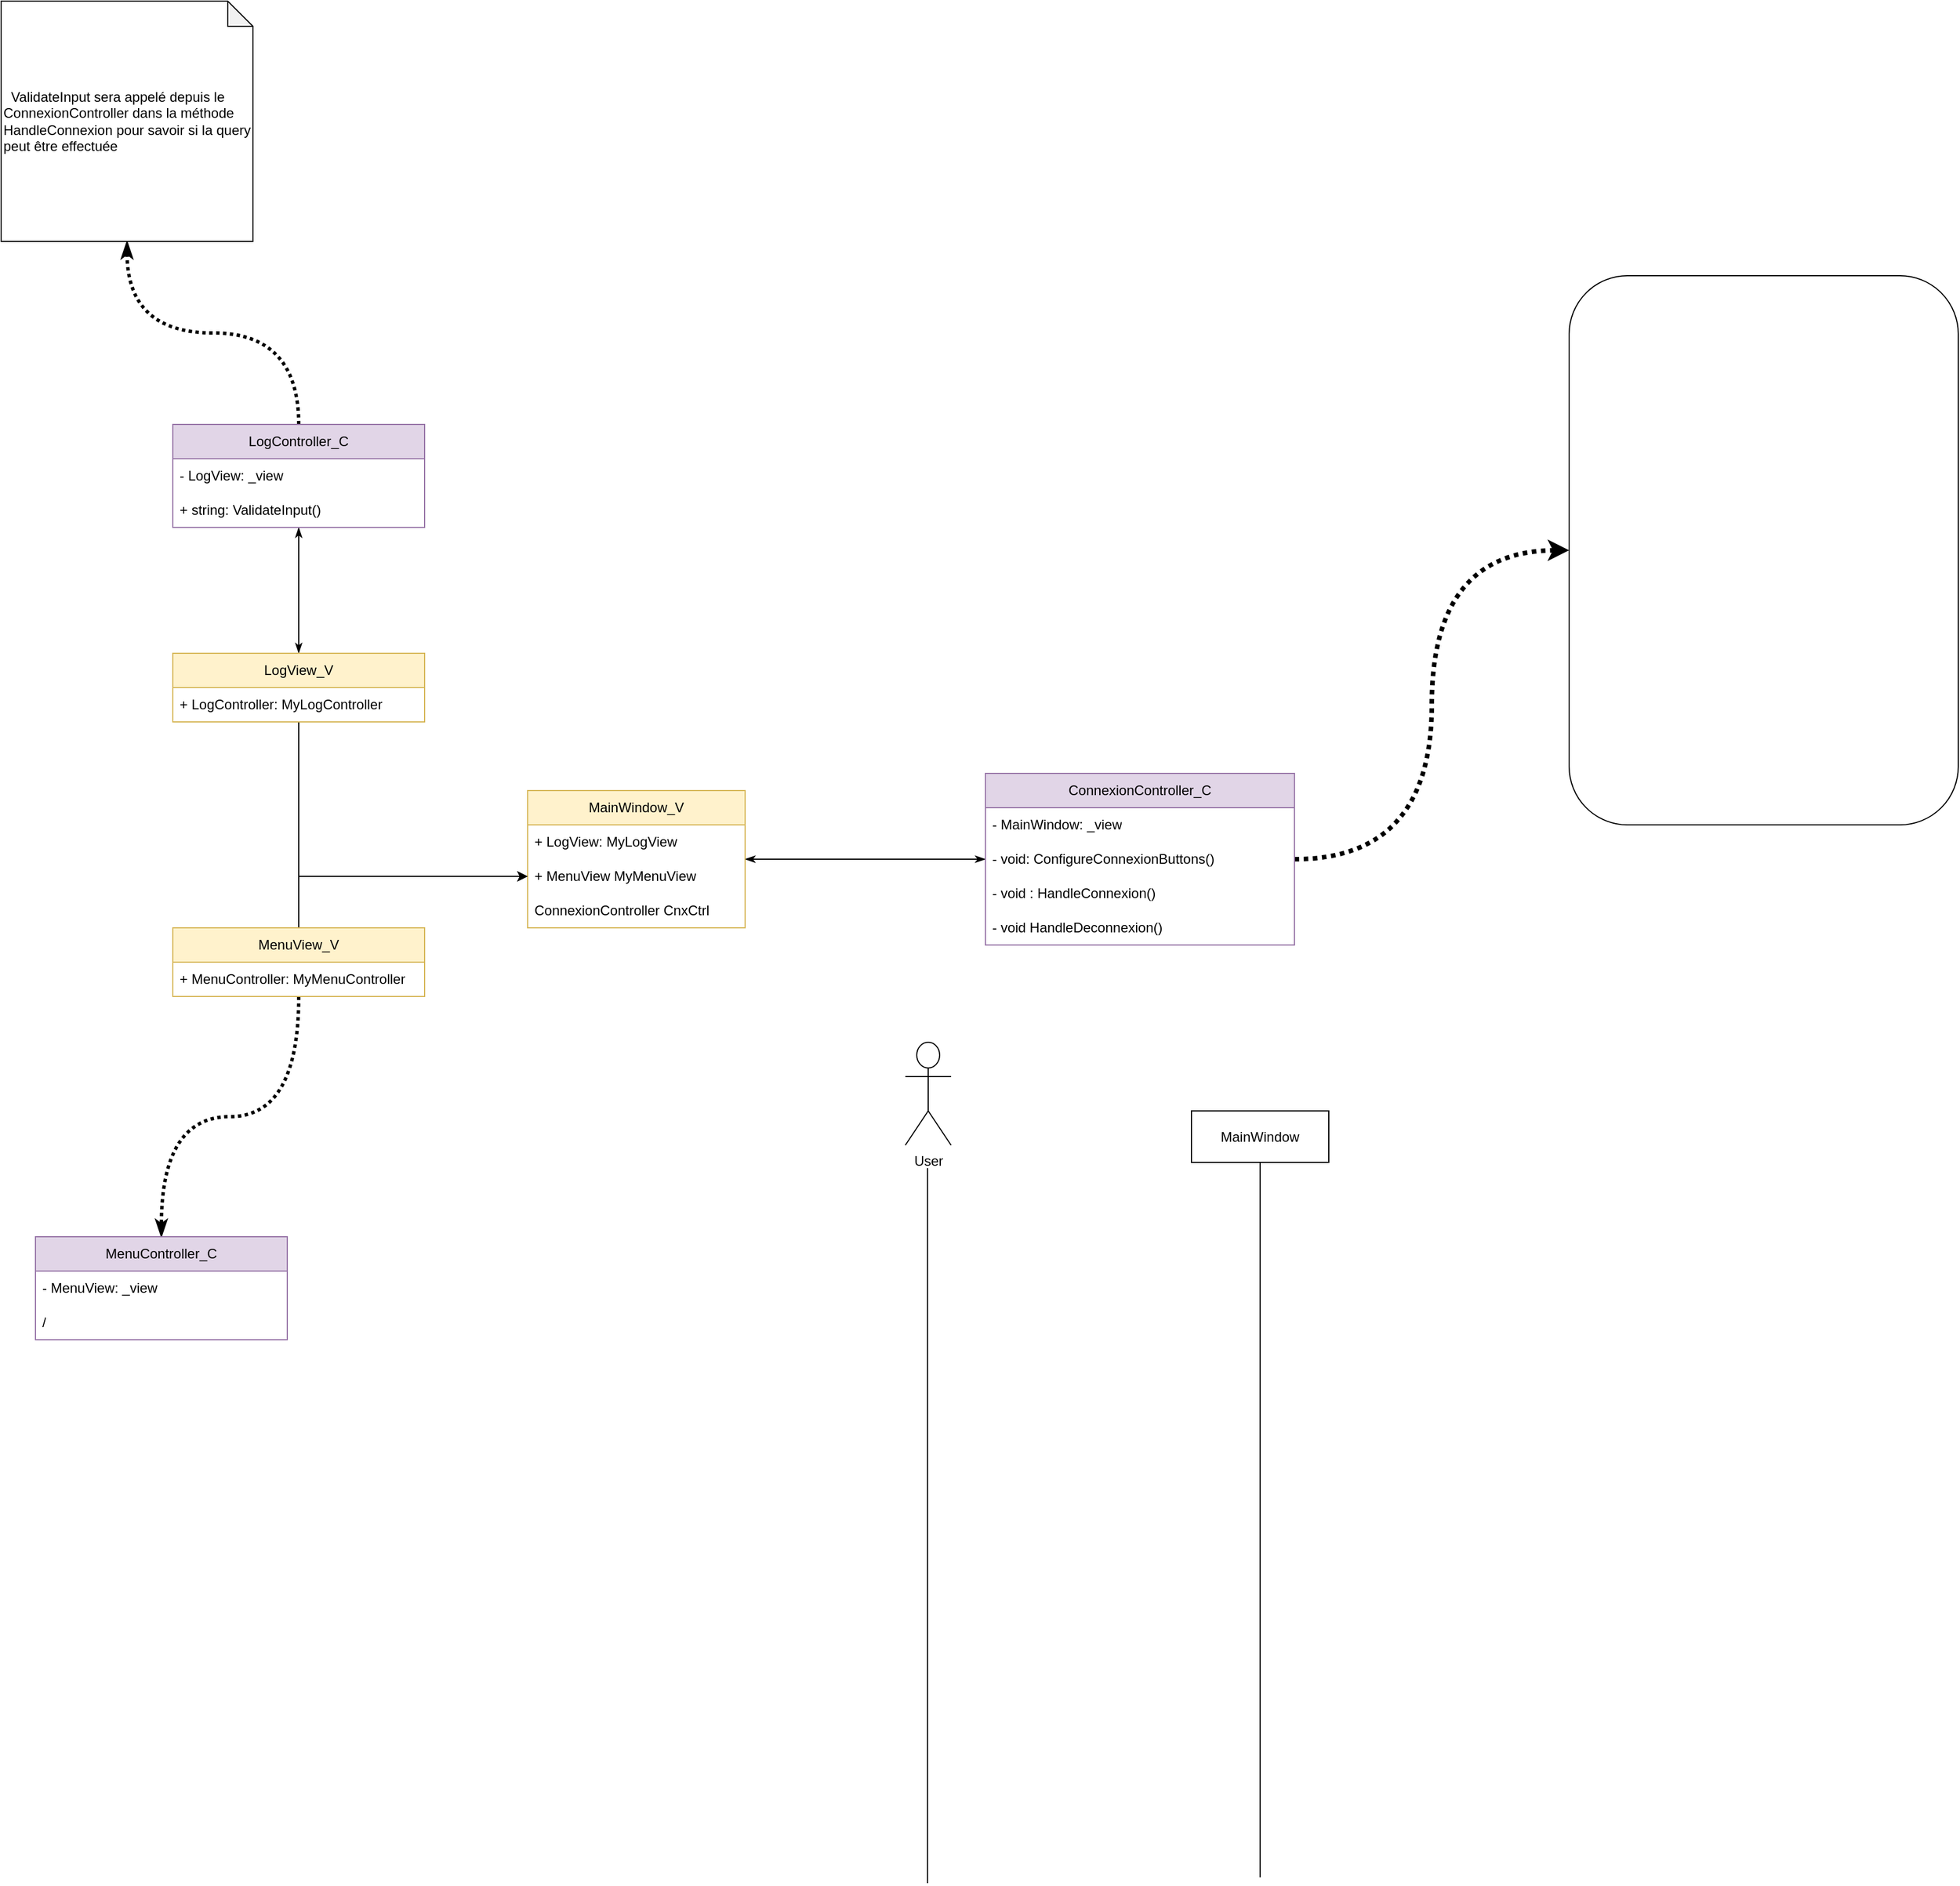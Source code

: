 <mxfile version="22.1.5" type="device">
  <diagram name="Page-1" id="TGJ9R3pqVkP3FAm6jeBf">
    <mxGraphModel dx="1311" dy="1867" grid="1" gridSize="10" guides="1" tooltips="1" connect="1" arrows="1" fold="1" page="1" pageScale="1" pageWidth="827" pageHeight="1169" math="0" shadow="0">
      <root>
        <mxCell id="0" />
        <mxCell id="1" parent="0" />
        <mxCell id="kKCdDSTvEWHpOOfMTZLk-17" style="edgeStyle=orthogonalEdgeStyle;rounded=0;orthogonalLoop=1;jettySize=auto;html=1;entryX=0;entryY=0.5;entryDx=0;entryDy=0;startArrow=classicThin;startFill=1;endArrow=classicThin;endFill=1;" edge="1" parent="1" source="kKCdDSTvEWHpOOfMTZLk-2" target="kKCdDSTvEWHpOOfMTZLk-14">
          <mxGeometry relative="1" as="geometry" />
        </mxCell>
        <mxCell id="kKCdDSTvEWHpOOfMTZLk-2" value="MainWindow_V" style="swimlane;fontStyle=0;childLayout=stackLayout;horizontal=1;startSize=30;horizontalStack=0;resizeParent=1;resizeParentMax=0;resizeLast=0;collapsible=1;marginBottom=0;whiteSpace=wrap;html=1;fillColor=#fff2cc;strokeColor=#d6b656;" vertex="1" parent="1">
          <mxGeometry x="100" y="150" width="190" height="120" as="geometry" />
        </mxCell>
        <mxCell id="kKCdDSTvEWHpOOfMTZLk-3" value="+ LogView: MyLogView&amp;nbsp;" style="text;strokeColor=none;fillColor=none;align=left;verticalAlign=middle;spacingLeft=4;spacingRight=4;overflow=hidden;points=[[0,0.5],[1,0.5]];portConstraint=eastwest;rotatable=0;whiteSpace=wrap;html=1;" vertex="1" parent="kKCdDSTvEWHpOOfMTZLk-2">
          <mxGeometry y="30" width="190" height="30" as="geometry" />
        </mxCell>
        <mxCell id="kKCdDSTvEWHpOOfMTZLk-4" value="+ MenuView MyMenuView" style="text;strokeColor=none;fillColor=none;align=left;verticalAlign=middle;spacingLeft=4;spacingRight=4;overflow=hidden;points=[[0,0.5],[1,0.5]];portConstraint=eastwest;rotatable=0;whiteSpace=wrap;html=1;" vertex="1" parent="kKCdDSTvEWHpOOfMTZLk-2">
          <mxGeometry y="60" width="190" height="30" as="geometry" />
        </mxCell>
        <mxCell id="kKCdDSTvEWHpOOfMTZLk-5" value="ConnexionController CnxCtrl" style="text;strokeColor=none;fillColor=none;align=left;verticalAlign=middle;spacingLeft=4;spacingRight=4;overflow=hidden;points=[[0,0.5],[1,0.5]];portConstraint=eastwest;rotatable=0;whiteSpace=wrap;html=1;" vertex="1" parent="kKCdDSTvEWHpOOfMTZLk-2">
          <mxGeometry y="90" width="190" height="30" as="geometry" />
        </mxCell>
        <mxCell id="kKCdDSTvEWHpOOfMTZLk-18" style="edgeStyle=orthogonalEdgeStyle;rounded=0;orthogonalLoop=1;jettySize=auto;html=1;entryX=0;entryY=0.5;entryDx=0;entryDy=0;" edge="1" parent="1" source="kKCdDSTvEWHpOOfMTZLk-6" target="kKCdDSTvEWHpOOfMTZLk-4">
          <mxGeometry relative="1" as="geometry" />
        </mxCell>
        <mxCell id="kKCdDSTvEWHpOOfMTZLk-23" style="edgeStyle=orthogonalEdgeStyle;rounded=0;orthogonalLoop=1;jettySize=auto;html=1;endArrow=classicThin;endFill=1;startArrow=classicThin;startFill=1;" edge="1" parent="1" source="kKCdDSTvEWHpOOfMTZLk-6" target="kKCdDSTvEWHpOOfMTZLk-20">
          <mxGeometry relative="1" as="geometry" />
        </mxCell>
        <mxCell id="kKCdDSTvEWHpOOfMTZLk-6" value="LogView_V" style="swimlane;fontStyle=0;childLayout=stackLayout;horizontal=1;startSize=30;horizontalStack=0;resizeParent=1;resizeParentMax=0;resizeLast=0;collapsible=1;marginBottom=0;whiteSpace=wrap;html=1;fillColor=#fff2cc;strokeColor=#d6b656;" vertex="1" parent="1">
          <mxGeometry x="-210" y="30" width="220" height="60" as="geometry" />
        </mxCell>
        <mxCell id="kKCdDSTvEWHpOOfMTZLk-9" value="+ LogController: MyLogController" style="text;strokeColor=none;fillColor=none;align=left;verticalAlign=middle;spacingLeft=4;spacingRight=4;overflow=hidden;points=[[0,0.5],[1,0.5]];portConstraint=eastwest;rotatable=0;whiteSpace=wrap;html=1;" vertex="1" parent="kKCdDSTvEWHpOOfMTZLk-6">
          <mxGeometry y="30" width="220" height="30" as="geometry" />
        </mxCell>
        <mxCell id="kKCdDSTvEWHpOOfMTZLk-19" style="edgeStyle=orthogonalEdgeStyle;rounded=0;orthogonalLoop=1;jettySize=auto;html=1;entryX=0;entryY=0.5;entryDx=0;entryDy=0;" edge="1" parent="1" source="kKCdDSTvEWHpOOfMTZLk-10" target="kKCdDSTvEWHpOOfMTZLk-4">
          <mxGeometry relative="1" as="geometry" />
        </mxCell>
        <mxCell id="kKCdDSTvEWHpOOfMTZLk-31" style="edgeStyle=orthogonalEdgeStyle;rounded=0;orthogonalLoop=1;jettySize=auto;html=1;entryX=0.5;entryY=0;entryDx=0;entryDy=0;curved=1;dashed=1;dashPattern=1 1;strokeWidth=3;endArrow=classicThin;endFill=1;" edge="1" parent="1" source="kKCdDSTvEWHpOOfMTZLk-10" target="kKCdDSTvEWHpOOfMTZLk-26">
          <mxGeometry relative="1" as="geometry" />
        </mxCell>
        <mxCell id="kKCdDSTvEWHpOOfMTZLk-10" value="MenuView_V" style="swimlane;fontStyle=0;childLayout=stackLayout;horizontal=1;startSize=30;horizontalStack=0;resizeParent=1;resizeParentMax=0;resizeLast=0;collapsible=1;marginBottom=0;whiteSpace=wrap;html=1;fillColor=#fff2cc;strokeColor=#d6b656;" vertex="1" parent="1">
          <mxGeometry x="-210" y="270" width="220" height="60" as="geometry" />
        </mxCell>
        <mxCell id="kKCdDSTvEWHpOOfMTZLk-11" value="+ MenuController: MyMenuController" style="text;strokeColor=none;fillColor=none;align=left;verticalAlign=middle;spacingLeft=4;spacingRight=4;overflow=hidden;points=[[0,0.5],[1,0.5]];portConstraint=eastwest;rotatable=0;whiteSpace=wrap;html=1;" vertex="1" parent="kKCdDSTvEWHpOOfMTZLk-10">
          <mxGeometry y="30" width="220" height="30" as="geometry" />
        </mxCell>
        <mxCell id="kKCdDSTvEWHpOOfMTZLk-25" style="edgeStyle=orthogonalEdgeStyle;rounded=0;orthogonalLoop=1;jettySize=auto;html=1;dashed=1;strokeWidth=4;curved=1;dashPattern=1 1;" edge="1" parent="1" source="kKCdDSTvEWHpOOfMTZLk-12" target="kKCdDSTvEWHpOOfMTZLk-24">
          <mxGeometry relative="1" as="geometry" />
        </mxCell>
        <mxCell id="kKCdDSTvEWHpOOfMTZLk-12" value="ConnexionController_C" style="swimlane;fontStyle=0;childLayout=stackLayout;horizontal=1;startSize=30;horizontalStack=0;resizeParent=1;resizeParentMax=0;resizeLast=0;collapsible=1;marginBottom=0;whiteSpace=wrap;html=1;fillColor=#e1d5e7;strokeColor=#9673a6;" vertex="1" parent="1">
          <mxGeometry x="500" y="135" width="270" height="150" as="geometry" />
        </mxCell>
        <mxCell id="kKCdDSTvEWHpOOfMTZLk-13" value="- MainWindow: _view" style="text;strokeColor=none;fillColor=none;align=left;verticalAlign=middle;spacingLeft=4;spacingRight=4;overflow=hidden;points=[[0,0.5],[1,0.5]];portConstraint=eastwest;rotatable=0;whiteSpace=wrap;html=1;" vertex="1" parent="kKCdDSTvEWHpOOfMTZLk-12">
          <mxGeometry y="30" width="270" height="30" as="geometry" />
        </mxCell>
        <mxCell id="kKCdDSTvEWHpOOfMTZLk-14" value="- void: ConfigureConnexionButtons()" style="text;strokeColor=none;fillColor=none;align=left;verticalAlign=middle;spacingLeft=4;spacingRight=4;overflow=hidden;points=[[0,0.5],[1,0.5]];portConstraint=eastwest;rotatable=0;whiteSpace=wrap;html=1;" vertex="1" parent="kKCdDSTvEWHpOOfMTZLk-12">
          <mxGeometry y="60" width="270" height="30" as="geometry" />
        </mxCell>
        <mxCell id="kKCdDSTvEWHpOOfMTZLk-15" value="- void : HandleConnexion()" style="text;strokeColor=none;fillColor=none;align=left;verticalAlign=middle;spacingLeft=4;spacingRight=4;overflow=hidden;points=[[0,0.5],[1,0.5]];portConstraint=eastwest;rotatable=0;whiteSpace=wrap;html=1;" vertex="1" parent="kKCdDSTvEWHpOOfMTZLk-12">
          <mxGeometry y="90" width="270" height="30" as="geometry" />
        </mxCell>
        <mxCell id="kKCdDSTvEWHpOOfMTZLk-16" value="- void HandleDeconnexion()" style="text;strokeColor=none;fillColor=none;align=left;verticalAlign=middle;spacingLeft=4;spacingRight=4;overflow=hidden;points=[[0,0.5],[1,0.5]];portConstraint=eastwest;rotatable=0;whiteSpace=wrap;html=1;" vertex="1" parent="kKCdDSTvEWHpOOfMTZLk-12">
          <mxGeometry y="120" width="270" height="30" as="geometry" />
        </mxCell>
        <mxCell id="kKCdDSTvEWHpOOfMTZLk-30" value="" style="edgeStyle=orthogonalEdgeStyle;rounded=0;orthogonalLoop=1;jettySize=auto;html=1;curved=1;dashed=1;dashPattern=1 1;strokeWidth=3;endArrow=classicThin;endFill=1;" edge="1" parent="1" source="kKCdDSTvEWHpOOfMTZLk-20" target="kKCdDSTvEWHpOOfMTZLk-29">
          <mxGeometry relative="1" as="geometry" />
        </mxCell>
        <mxCell id="kKCdDSTvEWHpOOfMTZLk-20" value="LogController_C" style="swimlane;fontStyle=0;childLayout=stackLayout;horizontal=1;startSize=30;horizontalStack=0;resizeParent=1;resizeParentMax=0;resizeLast=0;collapsible=1;marginBottom=0;whiteSpace=wrap;html=1;fillColor=#e1d5e7;strokeColor=#9673a6;" vertex="1" parent="1">
          <mxGeometry x="-210" y="-170" width="220" height="90" as="geometry" />
        </mxCell>
        <mxCell id="kKCdDSTvEWHpOOfMTZLk-21" value="- LogView: _view" style="text;strokeColor=none;fillColor=none;align=left;verticalAlign=middle;spacingLeft=4;spacingRight=4;overflow=hidden;points=[[0,0.5],[1,0.5]];portConstraint=eastwest;rotatable=0;whiteSpace=wrap;html=1;" vertex="1" parent="kKCdDSTvEWHpOOfMTZLk-20">
          <mxGeometry y="30" width="220" height="30" as="geometry" />
        </mxCell>
        <mxCell id="kKCdDSTvEWHpOOfMTZLk-22" value="+ string: ValidateInput()" style="text;strokeColor=none;fillColor=none;align=left;verticalAlign=middle;spacingLeft=4;spacingRight=4;overflow=hidden;points=[[0,0.5],[1,0.5]];portConstraint=eastwest;rotatable=0;whiteSpace=wrap;html=1;" vertex="1" parent="kKCdDSTvEWHpOOfMTZLk-20">
          <mxGeometry y="60" width="220" height="30" as="geometry" />
        </mxCell>
        <mxCell id="kKCdDSTvEWHpOOfMTZLk-24" value="" style="rounded=1;whiteSpace=wrap;html=1;align=left;" vertex="1" parent="1">
          <mxGeometry x="1010" y="-300" width="340" height="480" as="geometry" />
        </mxCell>
        <mxCell id="kKCdDSTvEWHpOOfMTZLk-26" value="MenuController_C" style="swimlane;fontStyle=0;childLayout=stackLayout;horizontal=1;startSize=30;horizontalStack=0;resizeParent=1;resizeParentMax=0;resizeLast=0;collapsible=1;marginBottom=0;whiteSpace=wrap;html=1;fillColor=#e1d5e7;strokeColor=#9673a6;" vertex="1" parent="1">
          <mxGeometry x="-330" y="540" width="220" height="90" as="geometry" />
        </mxCell>
        <mxCell id="kKCdDSTvEWHpOOfMTZLk-27" value="- MenuView: _view" style="text;strokeColor=none;fillColor=none;align=left;verticalAlign=middle;spacingLeft=4;spacingRight=4;overflow=hidden;points=[[0,0.5],[1,0.5]];portConstraint=eastwest;rotatable=0;whiteSpace=wrap;html=1;" vertex="1" parent="kKCdDSTvEWHpOOfMTZLk-26">
          <mxGeometry y="30" width="220" height="30" as="geometry" />
        </mxCell>
        <mxCell id="kKCdDSTvEWHpOOfMTZLk-28" value="/" style="text;strokeColor=none;fillColor=none;align=left;verticalAlign=middle;spacingLeft=4;spacingRight=4;overflow=hidden;points=[[0,0.5],[1,0.5]];portConstraint=eastwest;rotatable=0;whiteSpace=wrap;html=1;" vertex="1" parent="kKCdDSTvEWHpOOfMTZLk-26">
          <mxGeometry y="60" width="220" height="30" as="geometry" />
        </mxCell>
        <mxCell id="kKCdDSTvEWHpOOfMTZLk-29" value="&amp;nbsp; ValidateInput sera appelé depuis le ConnexionController dans la méthode HandleConnexion pour savoir si la query peut être effectuée" style="shape=note;whiteSpace=wrap;html=1;backgroundOutline=1;darkOpacity=0.05;size=22;align=left;" vertex="1" parent="1">
          <mxGeometry x="-360" y="-540" width="220" height="210" as="geometry" />
        </mxCell>
        <mxCell id="kKCdDSTvEWHpOOfMTZLk-32" value="User" style="shape=umlActor;verticalLabelPosition=bottom;verticalAlign=top;html=1;outlineConnect=0;" vertex="1" parent="1">
          <mxGeometry x="430" y="370" width="40" height="90" as="geometry" />
        </mxCell>
        <mxCell id="kKCdDSTvEWHpOOfMTZLk-33" value="MainWindow" style="rounded=0;whiteSpace=wrap;html=1;" vertex="1" parent="1">
          <mxGeometry x="680" y="430" width="120" height="45" as="geometry" />
        </mxCell>
        <mxCell id="kKCdDSTvEWHpOOfMTZLk-34" value="" style="endArrow=none;html=1;rounded=0;exitX=0.5;exitY=1;exitDx=0;exitDy=0;" edge="1" parent="1" source="kKCdDSTvEWHpOOfMTZLk-33">
          <mxGeometry width="50" height="50" relative="1" as="geometry">
            <mxPoint x="630" y="480" as="sourcePoint" />
            <mxPoint x="740" y="1100" as="targetPoint" />
          </mxGeometry>
        </mxCell>
        <mxCell id="kKCdDSTvEWHpOOfMTZLk-35" value="" style="endArrow=none;html=1;rounded=0;exitX=0.5;exitY=1;exitDx=0;exitDy=0;" edge="1" parent="1">
          <mxGeometry width="50" height="50" relative="1" as="geometry">
            <mxPoint x="449.41" y="480" as="sourcePoint" />
            <mxPoint x="449.41" y="1105" as="targetPoint" />
          </mxGeometry>
        </mxCell>
      </root>
    </mxGraphModel>
  </diagram>
</mxfile>
